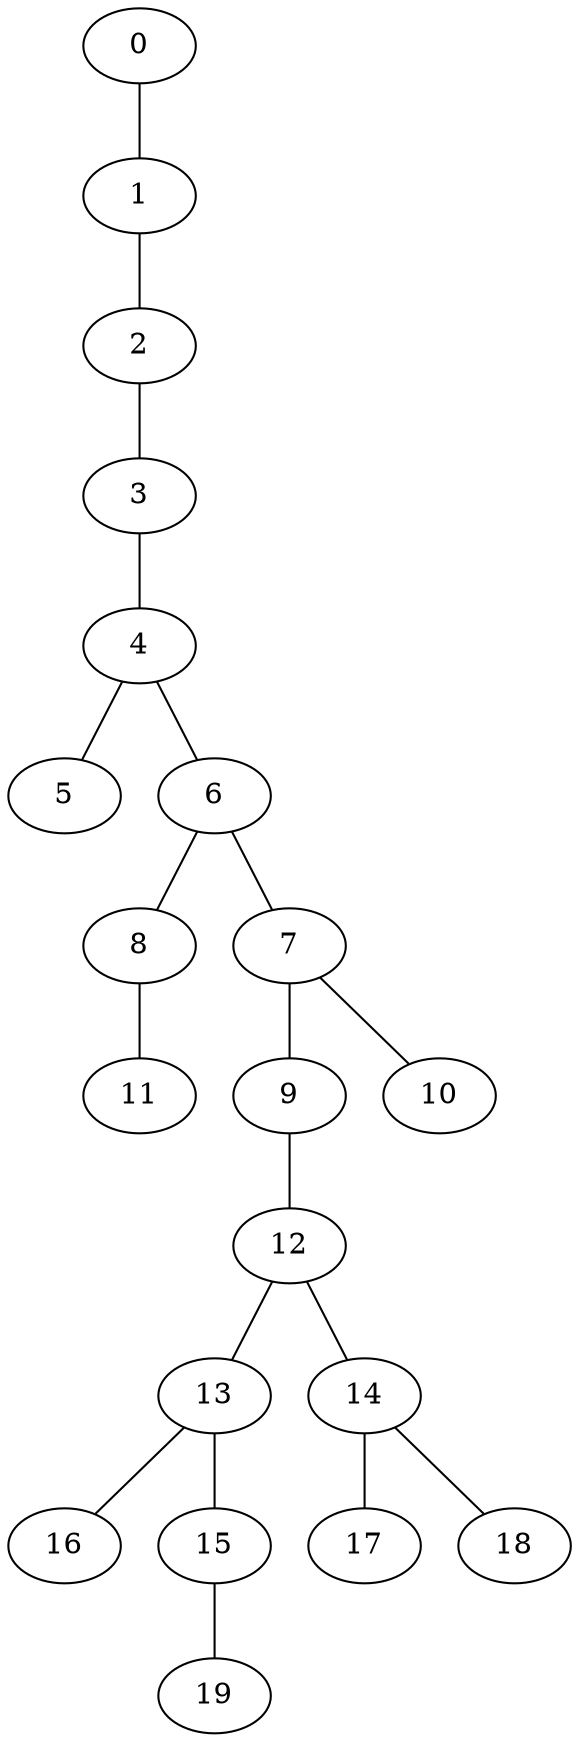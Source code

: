 
graph graphname {
    0 -- 1
1 -- 2
2 -- 3
3 -- 4
4 -- 5
4 -- 6
6 -- 8
6 -- 7
7 -- 9
7 -- 10
8 -- 11
9 -- 12
12 -- 13
12 -- 14
13 -- 16
13 -- 15
14 -- 17
14 -- 18
15 -- 19

}
